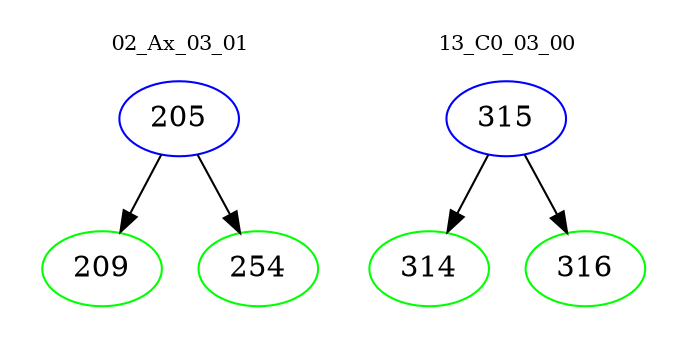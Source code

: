 digraph{
subgraph cluster_0 {
color = white
label = "02_Ax_03_01";
fontsize=10;
T0_205 [label="205", color="blue"]
T0_205 -> T0_209 [color="black"]
T0_209 [label="209", color="green"]
T0_205 -> T0_254 [color="black"]
T0_254 [label="254", color="green"]
}
subgraph cluster_1 {
color = white
label = "13_C0_03_00";
fontsize=10;
T1_315 [label="315", color="blue"]
T1_315 -> T1_314 [color="black"]
T1_314 [label="314", color="green"]
T1_315 -> T1_316 [color="black"]
T1_316 [label="316", color="green"]
}
}
